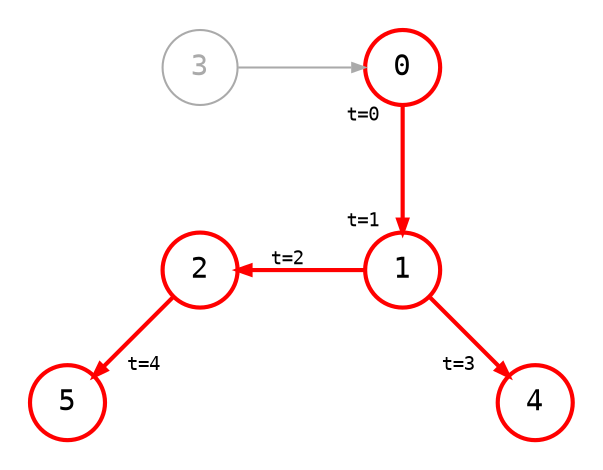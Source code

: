 digraph {
    node [shape=circle, fontname="monospace"];
    edge [arrowsize=0.6, fontname="monospace", fontsize=9];
    layout=circo;
    scale=1.0;
    normalize=true;
    pad=0.2;
    splines=line

    3 [color="#aaaaaa", fontcolor="#aaaaaa"];
    0, 1, 2, 4, 5 [style=bold, color=red];

    0 -> 1 [style=bold, color=red, headlabel="t=1  ", taillabel="t=0  "];
    3 -> 0 [color="#aaaaaa"];
    1 -> 2 [style=bold, color=red, headlabel="   t=2"];
    2 -> 3 [style=invis];
    1 -> 4 [style=bold, color=red, headlabel="t=3   "];
    2 -> 5 [style=bold, color=red, headlabel="   t=4 "];
}
